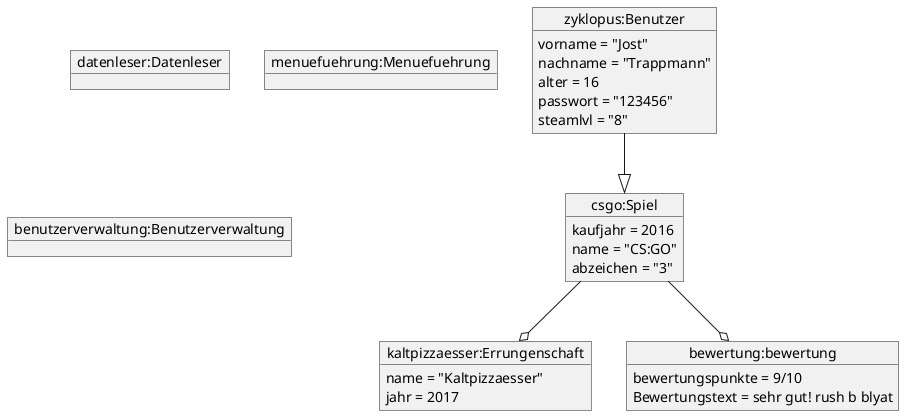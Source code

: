 @startuml Objektdiagramm

object "zyklopus:Benutzer" as zyklopus {
vorname = "Jost"
nachname = "Trappmann"
alter = 16
passwort = "123456"
steamlvl = "8"
}


object "csgo:Spiel" as csgo {
kaufjahr = 2016
name = "CS:GO"
abzeichen = "3"
}

object "kaltpizzaesser:Errungenschaft" as kaltpizzaesser {
name = "Kaltpizzaesser"
jahr = 2017
}

object "bewertung:bewertung" as bewertung{
bewertungspunkte = 9/10
Bewertungstext = sehr gut! rush b blyat
}

object "datenleser:Datenleser" as datenleser{

}

object "menuefuehrung:Menuefuehrung" as menuefruehrung{

}

object "benutzerverwaltung:Benutzerverwaltung" as benutzerverwaltung{
    
}

csgo --o kaltpizzaesser 
zyklopus--|> csgo
csgo --o bewertung
@enduml